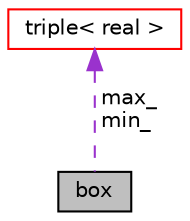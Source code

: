 digraph "box"
{
 // LATEX_PDF_SIZE
  edge [fontname="Helvetica",fontsize="10",labelfontname="Helvetica",labelfontsize="10"];
  node [fontname="Helvetica",fontsize="10",shape=record];
  Node1 [label="box",height=0.2,width=0.4,color="black", fillcolor="grey75", style="filled", fontcolor="black",tooltip=" "];
  Node2 -> Node1 [dir="back",color="darkorchid3",fontsize="10",style="dashed",label=" max_\nmin_" ,fontname="Helvetica"];
  Node2 [label="triple\< real \>",height=0.2,width=0.4,color="red", fillcolor="white", style="filled",URL="$classpFlow_1_1triple.html",tooltip=" "];
}
